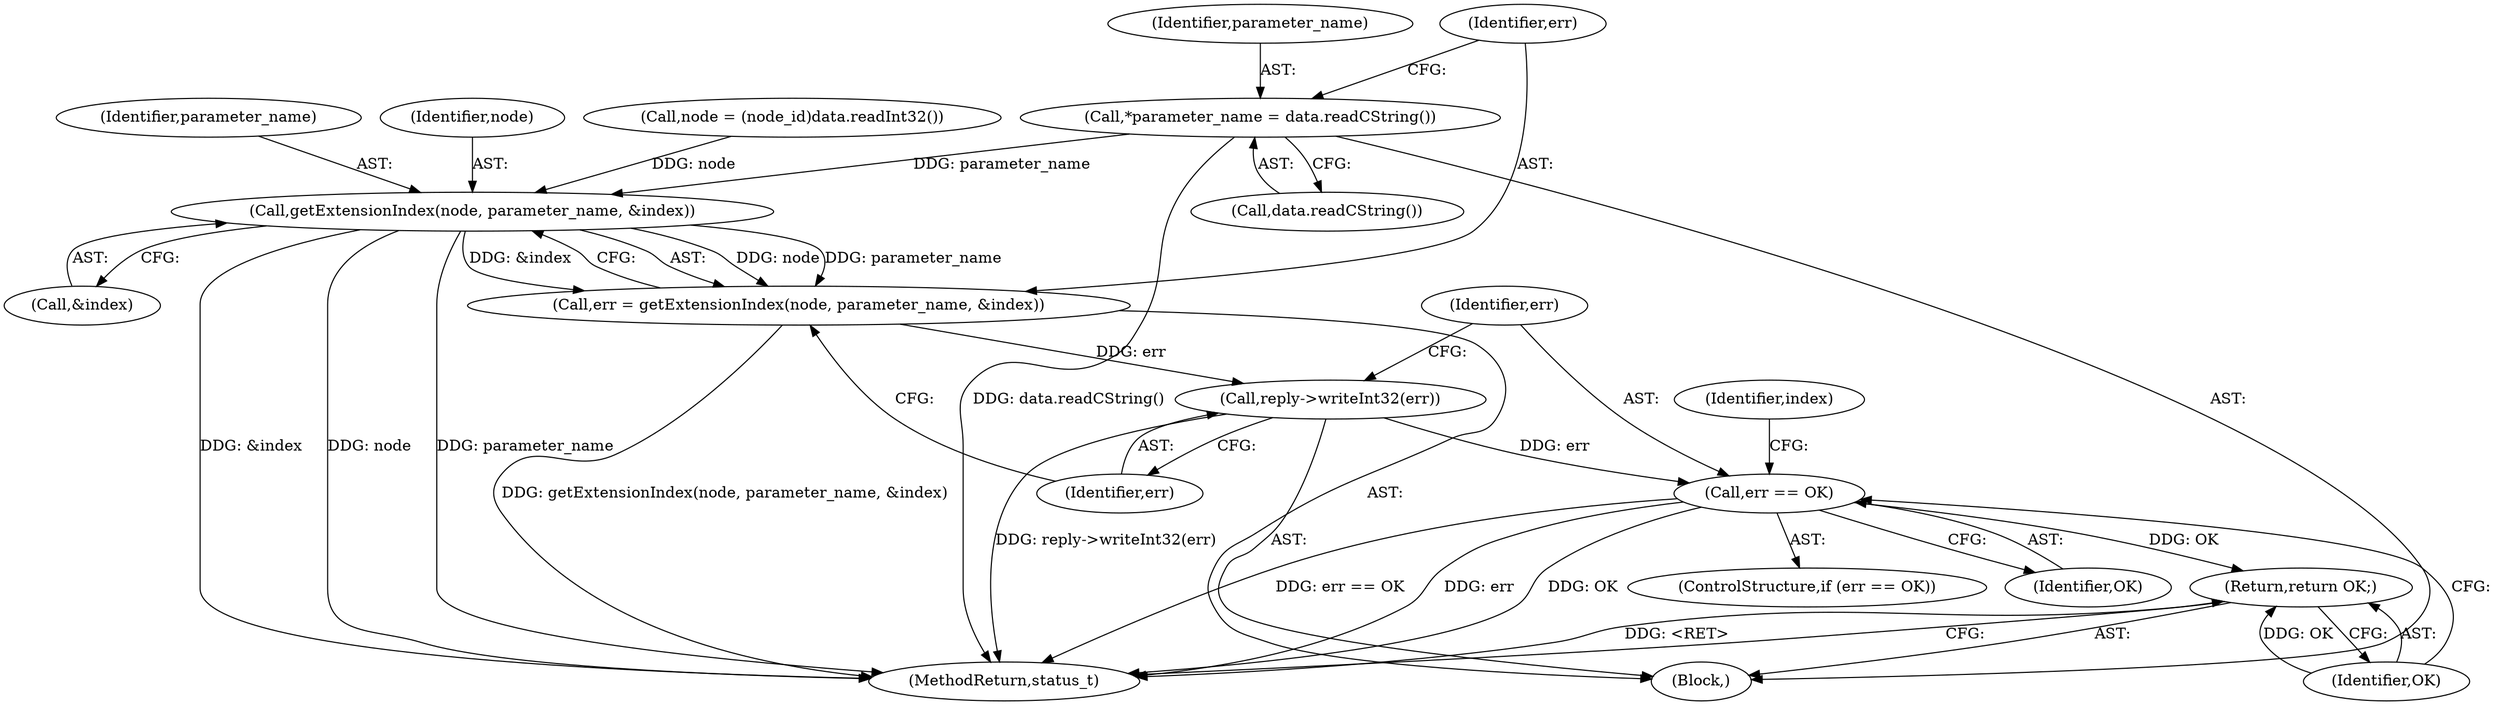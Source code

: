 digraph "0_Android_db829699d3293f254a7387894303451a91278986@API" {
"1001334" [label="(Call,*parameter_name = data.readCString())"];
"1001341" [label="(Call,getExtensionIndex(node, parameter_name, &index))"];
"1001339" [label="(Call,err = getExtensionIndex(node, parameter_name, &index))"];
"1001346" [label="(Call,reply->writeInt32(err))"];
"1001349" [label="(Call,err == OK)"];
"1001355" [label="(Return,return OK;)"];
"1001364" [label="(MethodReturn,status_t)"];
"1001346" [label="(Call,reply->writeInt32(err))"];
"1001355" [label="(Return,return OK;)"];
"1001341" [label="(Call,getExtensionIndex(node, parameter_name, &index))"];
"1001334" [label="(Call,*parameter_name = data.readCString())"];
"1001322" [label="(Block,)"];
"1001342" [label="(Identifier,node)"];
"1001339" [label="(Call,err = getExtensionIndex(node, parameter_name, &index))"];
"1001336" [label="(Call,data.readCString())"];
"1001350" [label="(Identifier,err)"];
"1001344" [label="(Call,&index)"];
"1001351" [label="(Identifier,OK)"];
"1001328" [label="(Call,node = (node_id)data.readInt32())"];
"1001347" [label="(Identifier,err)"];
"1001335" [label="(Identifier,parameter_name)"];
"1001349" [label="(Call,err == OK)"];
"1001348" [label="(ControlStructure,if (err == OK))"];
"1001354" [label="(Identifier,index)"];
"1001343" [label="(Identifier,parameter_name)"];
"1001340" [label="(Identifier,err)"];
"1001356" [label="(Identifier,OK)"];
"1001334" -> "1001322"  [label="AST: "];
"1001334" -> "1001336"  [label="CFG: "];
"1001335" -> "1001334"  [label="AST: "];
"1001336" -> "1001334"  [label="AST: "];
"1001340" -> "1001334"  [label="CFG: "];
"1001334" -> "1001364"  [label="DDG: data.readCString()"];
"1001334" -> "1001341"  [label="DDG: parameter_name"];
"1001341" -> "1001339"  [label="AST: "];
"1001341" -> "1001344"  [label="CFG: "];
"1001342" -> "1001341"  [label="AST: "];
"1001343" -> "1001341"  [label="AST: "];
"1001344" -> "1001341"  [label="AST: "];
"1001339" -> "1001341"  [label="CFG: "];
"1001341" -> "1001364"  [label="DDG: node"];
"1001341" -> "1001364"  [label="DDG: parameter_name"];
"1001341" -> "1001364"  [label="DDG: &index"];
"1001341" -> "1001339"  [label="DDG: node"];
"1001341" -> "1001339"  [label="DDG: parameter_name"];
"1001341" -> "1001339"  [label="DDG: &index"];
"1001328" -> "1001341"  [label="DDG: node"];
"1001339" -> "1001322"  [label="AST: "];
"1001340" -> "1001339"  [label="AST: "];
"1001347" -> "1001339"  [label="CFG: "];
"1001339" -> "1001364"  [label="DDG: getExtensionIndex(node, parameter_name, &index)"];
"1001339" -> "1001346"  [label="DDG: err"];
"1001346" -> "1001322"  [label="AST: "];
"1001346" -> "1001347"  [label="CFG: "];
"1001347" -> "1001346"  [label="AST: "];
"1001350" -> "1001346"  [label="CFG: "];
"1001346" -> "1001364"  [label="DDG: reply->writeInt32(err)"];
"1001346" -> "1001349"  [label="DDG: err"];
"1001349" -> "1001348"  [label="AST: "];
"1001349" -> "1001351"  [label="CFG: "];
"1001350" -> "1001349"  [label="AST: "];
"1001351" -> "1001349"  [label="AST: "];
"1001354" -> "1001349"  [label="CFG: "];
"1001356" -> "1001349"  [label="CFG: "];
"1001349" -> "1001364"  [label="DDG: err == OK"];
"1001349" -> "1001364"  [label="DDG: err"];
"1001349" -> "1001364"  [label="DDG: OK"];
"1001349" -> "1001355"  [label="DDG: OK"];
"1001355" -> "1001322"  [label="AST: "];
"1001355" -> "1001356"  [label="CFG: "];
"1001356" -> "1001355"  [label="AST: "];
"1001364" -> "1001355"  [label="CFG: "];
"1001355" -> "1001364"  [label="DDG: <RET>"];
"1001356" -> "1001355"  [label="DDG: OK"];
}
